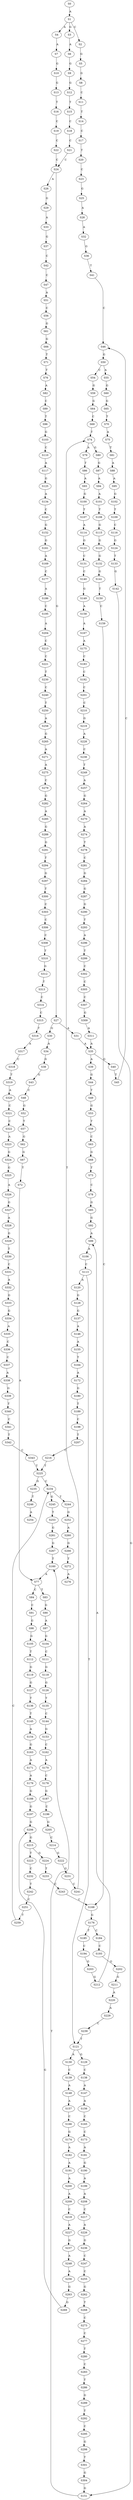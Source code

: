 strict digraph  {
	S0 -> S1 [ label = A ];
	S1 -> S2 [ label = C ];
	S1 -> S3 [ label = G ];
	S1 -> S4 [ label = A ];
	S2 -> S5 [ label = G ];
	S3 -> S6 [ label = A ];
	S4 -> S7 [ label = A ];
	S5 -> S8 [ label = G ];
	S6 -> S9 [ label = G ];
	S7 -> S10 [ label = G ];
	S8 -> S11 [ label = C ];
	S9 -> S12 [ label = G ];
	S10 -> S13 [ label = G ];
	S11 -> S14 [ label = T ];
	S12 -> S15 [ label = T ];
	S13 -> S16 [ label = T ];
	S14 -> S17 [ label = C ];
	S15 -> S18 [ label = C ];
	S16 -> S19 [ label = C ];
	S17 -> S20 [ label = T ];
	S18 -> S21 [ label = C ];
	S19 -> S22 [ label = C ];
	S20 -> S23 [ label = C ];
	S21 -> S24 [ label = C ];
	S22 -> S24 [ label = C ];
	S23 -> S25 [ label = G ];
	S24 -> S26 [ label = A ];
	S24 -> S27 [ label = G ];
	S25 -> S28 [ label = A ];
	S26 -> S29 [ label = G ];
	S27 -> S30 [ label = G ];
	S27 -> S31 [ label = A ];
	S28 -> S32 [ label = A ];
	S29 -> S33 [ label = A ];
	S30 -> S34 [ label = A ];
	S31 -> S35 [ label = A ];
	S32 -> S36 [ label = G ];
	S33 -> S37 [ label = G ];
	S34 -> S38 [ label = G ];
	S35 -> S39 [ label = A ];
	S35 -> S40 [ label = G ];
	S36 -> S41 [ label = T ];
	S37 -> S42 [ label = C ];
	S38 -> S43 [ label = G ];
	S39 -> S44 [ label = G ];
	S40 -> S45 [ label = T ];
	S41 -> S46 [ label = C ];
	S42 -> S47 [ label = C ];
	S43 -> S48 [ label = C ];
	S44 -> S49 [ label = T ];
	S45 -> S46 [ label = C ];
	S46 -> S50 [ label = G ];
	S47 -> S51 [ label = A ];
	S48 -> S52 [ label = G ];
	S49 -> S53 [ label = G ];
	S50 -> S54 [ label = C ];
	S50 -> S55 [ label = A ];
	S51 -> S56 [ label = C ];
	S52 -> S57 [ label = T ];
	S53 -> S58 [ label = T ];
	S54 -> S59 [ label = G ];
	S55 -> S60 [ label = G ];
	S56 -> S61 [ label = G ];
	S57 -> S62 [ label = G ];
	S58 -> S63 [ label = C ];
	S59 -> S64 [ label = G ];
	S60 -> S65 [ label = G ];
	S61 -> S66 [ label = G ];
	S62 -> S67 [ label = G ];
	S63 -> S68 [ label = G ];
	S64 -> S69 [ label = C ];
	S65 -> S70 [ label = T ];
	S66 -> S71 [ label = T ];
	S67 -> S72 [ label = T ];
	S68 -> S73 [ label = T ];
	S69 -> S74 [ label = T ];
	S70 -> S75 [ label = A ];
	S71 -> S76 [ label = T ];
	S72 -> S77 [ label = A ];
	S73 -> S78 [ label = C ];
	S74 -> S79 [ label = A ];
	S74 -> S80 [ label = G ];
	S75 -> S81 [ label = T ];
	S76 -> S82 [ label = A ];
	S77 -> S83 [ label = T ];
	S77 -> S84 [ label = C ];
	S78 -> S85 [ label = G ];
	S79 -> S86 [ label = T ];
	S80 -> S87 [ label = G ];
	S81 -> S88 [ label = A ];
	S82 -> S89 [ label = C ];
	S83 -> S90 [ label = G ];
	S84 -> S91 [ label = C ];
	S85 -> S92 [ label = G ];
	S86 -> S93 [ label = A ];
	S87 -> S94 [ label = A ];
	S88 -> S95 [ label = A ];
	S89 -> S96 [ label = T ];
	S90 -> S97 [ label = A ];
	S91 -> S98 [ label = G ];
	S92 -> S99 [ label = A ];
	S93 -> S100 [ label = G ];
	S94 -> S101 [ label = A ];
	S95 -> S102 [ label = G ];
	S96 -> S103 [ label = G ];
	S97 -> S104 [ label = G ];
	S98 -> S105 [ label = G ];
	S99 -> S106 [ label = A ];
	S100 -> S107 [ label = T ];
	S101 -> S108 [ label = T ];
	S102 -> S109 [ label = T ];
	S103 -> S110 [ label = C ];
	S104 -> S111 [ label = C ];
	S105 -> S112 [ label = T ];
	S106 -> S113 [ label = C ];
	S107 -> S114 [ label = A ];
	S108 -> S115 [ label = G ];
	S109 -> S116 [ label = C ];
	S110 -> S117 [ label = A ];
	S111 -> S118 [ label = G ];
	S112 -> S119 [ label = G ];
	S113 -> S120 [ label = A ];
	S113 -> S121 [ label = T ];
	S114 -> S122 [ label = G ];
	S115 -> S123 [ label = G ];
	S116 -> S124 [ label = G ];
	S117 -> S125 [ label = G ];
	S118 -> S126 [ label = G ];
	S119 -> S127 [ label = G ];
	S120 -> S128 [ label = G ];
	S121 -> S129 [ label = G ];
	S121 -> S130 [ label = A ];
	S122 -> S131 [ label = C ];
	S123 -> S132 [ label = G ];
	S124 -> S133 [ label = T ];
	S125 -> S134 [ label = A ];
	S126 -> S135 [ label = T ];
	S127 -> S136 [ label = T ];
	S128 -> S137 [ label = G ];
	S129 -> S138 [ label = C ];
	S130 -> S139 [ label = C ];
	S131 -> S140 [ label = C ];
	S132 -> S141 [ label = G ];
	S133 -> S142 [ label = G ];
	S134 -> S143 [ label = C ];
	S135 -> S144 [ label = C ];
	S136 -> S145 [ label = T ];
	S137 -> S146 [ label = A ];
	S138 -> S147 [ label = A ];
	S139 -> S148 [ label = A ];
	S140 -> S149 [ label = G ];
	S141 -> S150 [ label = T ];
	S142 -> S151 [ label = G ];
	S143 -> S152 [ label = G ];
	S144 -> S153 [ label = G ];
	S145 -> S154 [ label = A ];
	S146 -> S155 [ label = A ];
	S147 -> S156 [ label = A ];
	S148 -> S157 [ label = A ];
	S149 -> S158 [ label = A ];
	S150 -> S159 [ label = C ];
	S151 -> S160 [ label = T ];
	S152 -> S161 [ label = G ];
	S153 -> S162 [ label = C ];
	S154 -> S163 [ label = G ];
	S155 -> S164 [ label = T ];
	S156 -> S165 [ label = C ];
	S157 -> S166 [ label = C ];
	S158 -> S167 [ label = A ];
	S159 -> S168 [ label = C ];
	S160 -> S77 [ label = A ];
	S161 -> S169 [ label = A ];
	S162 -> S170 [ label = A ];
	S163 -> S171 [ label = A ];
	S164 -> S172 [ label = A ];
	S165 -> S173 [ label = C ];
	S166 -> S174 [ label = G ];
	S167 -> S175 [ label = A ];
	S168 -> S176 [ label = G ];
	S169 -> S177 [ label = C ];
	S170 -> S178 [ label = C ];
	S171 -> S179 [ label = A ];
	S172 -> S180 [ label = G ];
	S173 -> S181 [ label = A ];
	S174 -> S182 [ label = A ];
	S175 -> S183 [ label = C ];
	S176 -> S184 [ label = C ];
	S176 -> S185 [ label = T ];
	S177 -> S186 [ label = A ];
	S178 -> S187 [ label = G ];
	S179 -> S188 [ label = G ];
	S180 -> S189 [ label = T ];
	S181 -> S190 [ label = G ];
	S182 -> S191 [ label = A ];
	S183 -> S192 [ label = C ];
	S184 -> S193 [ label = C ];
	S185 -> S194 [ label = C ];
	S186 -> S195 [ label = C ];
	S187 -> S196 [ label = C ];
	S188 -> S197 [ label = G ];
	S189 -> S198 [ label = C ];
	S190 -> S199 [ label = A ];
	S191 -> S200 [ label = A ];
	S192 -> S201 [ label = C ];
	S193 -> S202 [ label = G ];
	S194 -> S203 [ label = G ];
	S195 -> S204 [ label = A ];
	S196 -> S205 [ label = G ];
	S197 -> S206 [ label = G ];
	S198 -> S207 [ label = T ];
	S199 -> S208 [ label = A ];
	S200 -> S209 [ label = A ];
	S201 -> S210 [ label = C ];
	S202 -> S211 [ label = G ];
	S203 -> S212 [ label = G ];
	S204 -> S213 [ label = C ];
	S205 -> S214 [ label = C ];
	S206 -> S215 [ label = G ];
	S207 -> S216 [ label = C ];
	S208 -> S217 [ label = C ];
	S209 -> S218 [ label = C ];
	S210 -> S219 [ label = G ];
	S211 -> S220 [ label = A ];
	S212 -> S99 [ label = A ];
	S213 -> S221 [ label = C ];
	S214 -> S222 [ label = G ];
	S215 -> S223 [ label = T ];
	S215 -> S224 [ label = G ];
	S216 -> S225 [ label = T ];
	S217 -> S226 [ label = A ];
	S218 -> S227 [ label = A ];
	S219 -> S228 [ label = A ];
	S220 -> S229 [ label = A ];
	S221 -> S230 [ label = T ];
	S222 -> S231 [ label = G ];
	S223 -> S232 [ label = C ];
	S224 -> S233 [ label = T ];
	S225 -> S234 [ label = C ];
	S225 -> S235 [ label = G ];
	S226 -> S236 [ label = G ];
	S227 -> S237 [ label = G ];
	S228 -> S238 [ label = C ];
	S229 -> S239 [ label = C ];
	S230 -> S240 [ label = C ];
	S231 -> S241 [ label = C ];
	S232 -> S242 [ label = T ];
	S233 -> S243 [ label = C ];
	S234 -> S244 [ label = T ];
	S234 -> S245 [ label = G ];
	S235 -> S246 [ label = T ];
	S236 -> S247 [ label = C ];
	S237 -> S248 [ label = A ];
	S238 -> S249 [ label = T ];
	S239 -> S121 [ label = T ];
	S240 -> S250 [ label = T ];
	S241 -> S74 [ label = T ];
	S242 -> S251 [ label = C ];
	S243 -> S168 [ label = C ];
	S244 -> S252 [ label = G ];
	S245 -> S253 [ label = T ];
	S246 -> S254 [ label = A ];
	S247 -> S255 [ label = C ];
	S248 -> S256 [ label = A ];
	S249 -> S257 [ label = A ];
	S250 -> S258 [ label = A ];
	S251 -> S259 [ label = T ];
	S252 -> S260 [ label = A ];
	S253 -> S261 [ label = G ];
	S255 -> S262 [ label = G ];
	S256 -> S263 [ label = G ];
	S257 -> S264 [ label = G ];
	S258 -> S265 [ label = G ];
	S259 -> S234 [ label = C ];
	S260 -> S266 [ label = G ];
	S261 -> S267 [ label = G ];
	S262 -> S268 [ label = T ];
	S263 -> S269 [ label = G ];
	S264 -> S270 [ label = A ];
	S265 -> S271 [ label = A ];
	S266 -> S272 [ label = T ];
	S267 -> S160 [ label = T ];
	S268 -> S273 [ label = C ];
	S269 -> S206 [ label = G ];
	S270 -> S274 [ label = A ];
	S271 -> S275 [ label = A ];
	S272 -> S276 [ label = A ];
	S273 -> S277 [ label = C ];
	S274 -> S278 [ label = T ];
	S275 -> S279 [ label = C ];
	S277 -> S280 [ label = T ];
	S278 -> S281 [ label = C ];
	S279 -> S282 [ label = G ];
	S280 -> S283 [ label = C ];
	S281 -> S284 [ label = G ];
	S282 -> S285 [ label = A ];
	S283 -> S286 [ label = T ];
	S284 -> S287 [ label = G ];
	S285 -> S288 [ label = G ];
	S286 -> S289 [ label = G ];
	S287 -> S290 [ label = G ];
	S288 -> S291 [ label = G ];
	S289 -> S292 [ label = T ];
	S290 -> S293 [ label = T ];
	S291 -> S294 [ label = T ];
	S292 -> S295 [ label = C ];
	S293 -> S296 [ label = A ];
	S294 -> S297 [ label = G ];
	S295 -> S298 [ label = G ];
	S296 -> S299 [ label = T ];
	S297 -> S300 [ label = T ];
	S298 -> S301 [ label = T ];
	S299 -> S302 [ label = C ];
	S300 -> S303 [ label = C ];
	S301 -> S304 [ label = G ];
	S302 -> S305 [ label = C ];
	S303 -> S306 [ label = C ];
	S304 -> S151 [ label = G ];
	S305 -> S307 [ label = C ];
	S306 -> S308 [ label = C ];
	S307 -> S309 [ label = G ];
	S308 -> S310 [ label = T ];
	S309 -> S311 [ label = A ];
	S310 -> S312 [ label = G ];
	S311 -> S35 [ label = A ];
	S312 -> S313 [ label = T ];
	S313 -> S314 [ label = C ];
	S314 -> S315 [ label = C ];
	S315 -> S316 [ label = T ];
	S316 -> S317 [ label = A ];
	S317 -> S318 [ label = C ];
	S318 -> S319 [ label = T ];
	S319 -> S320 [ label = A ];
	S320 -> S321 [ label = C ];
	S321 -> S322 [ label = C ];
	S322 -> S323 [ label = A ];
	S323 -> S324 [ label = G ];
	S324 -> S325 [ label = G ];
	S325 -> S326 [ label = A ];
	S326 -> S327 [ label = G ];
	S327 -> S328 [ label = A ];
	S328 -> S329 [ label = G ];
	S329 -> S330 [ label = T ];
	S330 -> S331 [ label = C ];
	S331 -> S332 [ label = A ];
	S332 -> S333 [ label = G ];
	S333 -> S334 [ label = G ];
	S334 -> S335 [ label = A ];
	S335 -> S336 [ label = C ];
	S336 -> S337 [ label = C ];
	S337 -> S338 [ label = A ];
	S338 -> S339 [ label = G ];
	S339 -> S340 [ label = T ];
	S340 -> S341 [ label = C ];
	S341 -> S342 [ label = T ];
	S342 -> S343 [ label = C ];
	S343 -> S225 [ label = T ];
}
